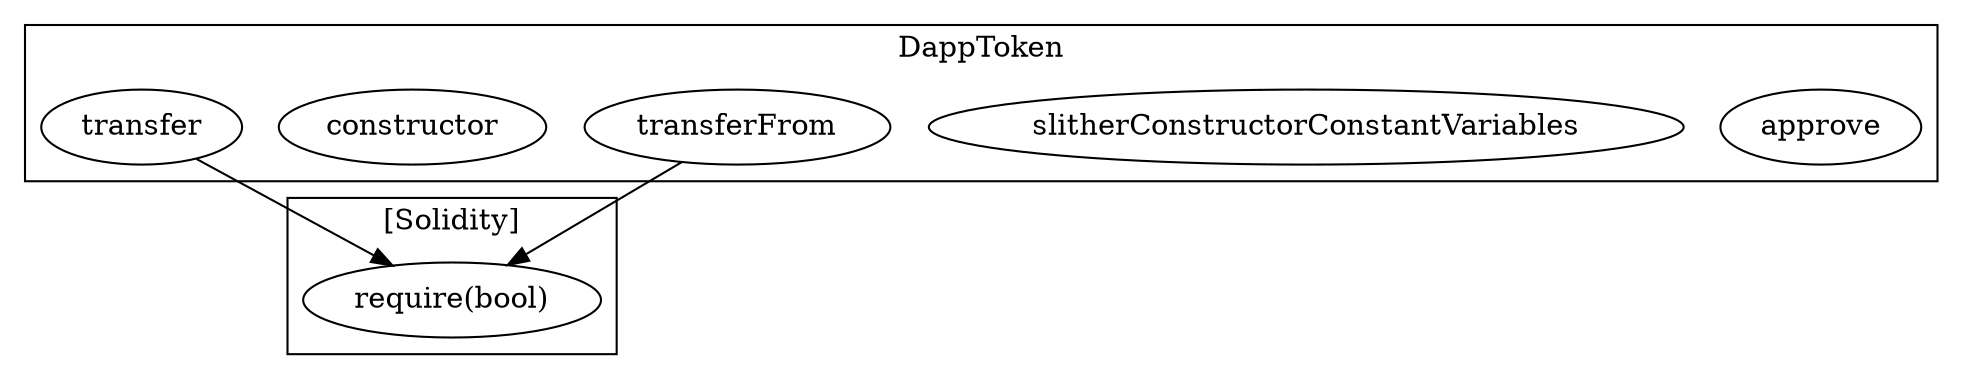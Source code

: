 strict digraph {
subgraph cluster_182_DappToken {
label = "DappToken"
"182_approve" [label="approve"]
"182_slitherConstructorConstantVariables" [label="slitherConstructorConstantVariables"]
"182_transferFrom" [label="transferFrom"]
"182_constructor" [label="constructor"]
"182_transfer" [label="transfer"]
}subgraph cluster_solidity {
label = "[Solidity]"
"require(bool)" 
"182_transfer" -> "require(bool)"
"182_transferFrom" -> "require(bool)"
}
}